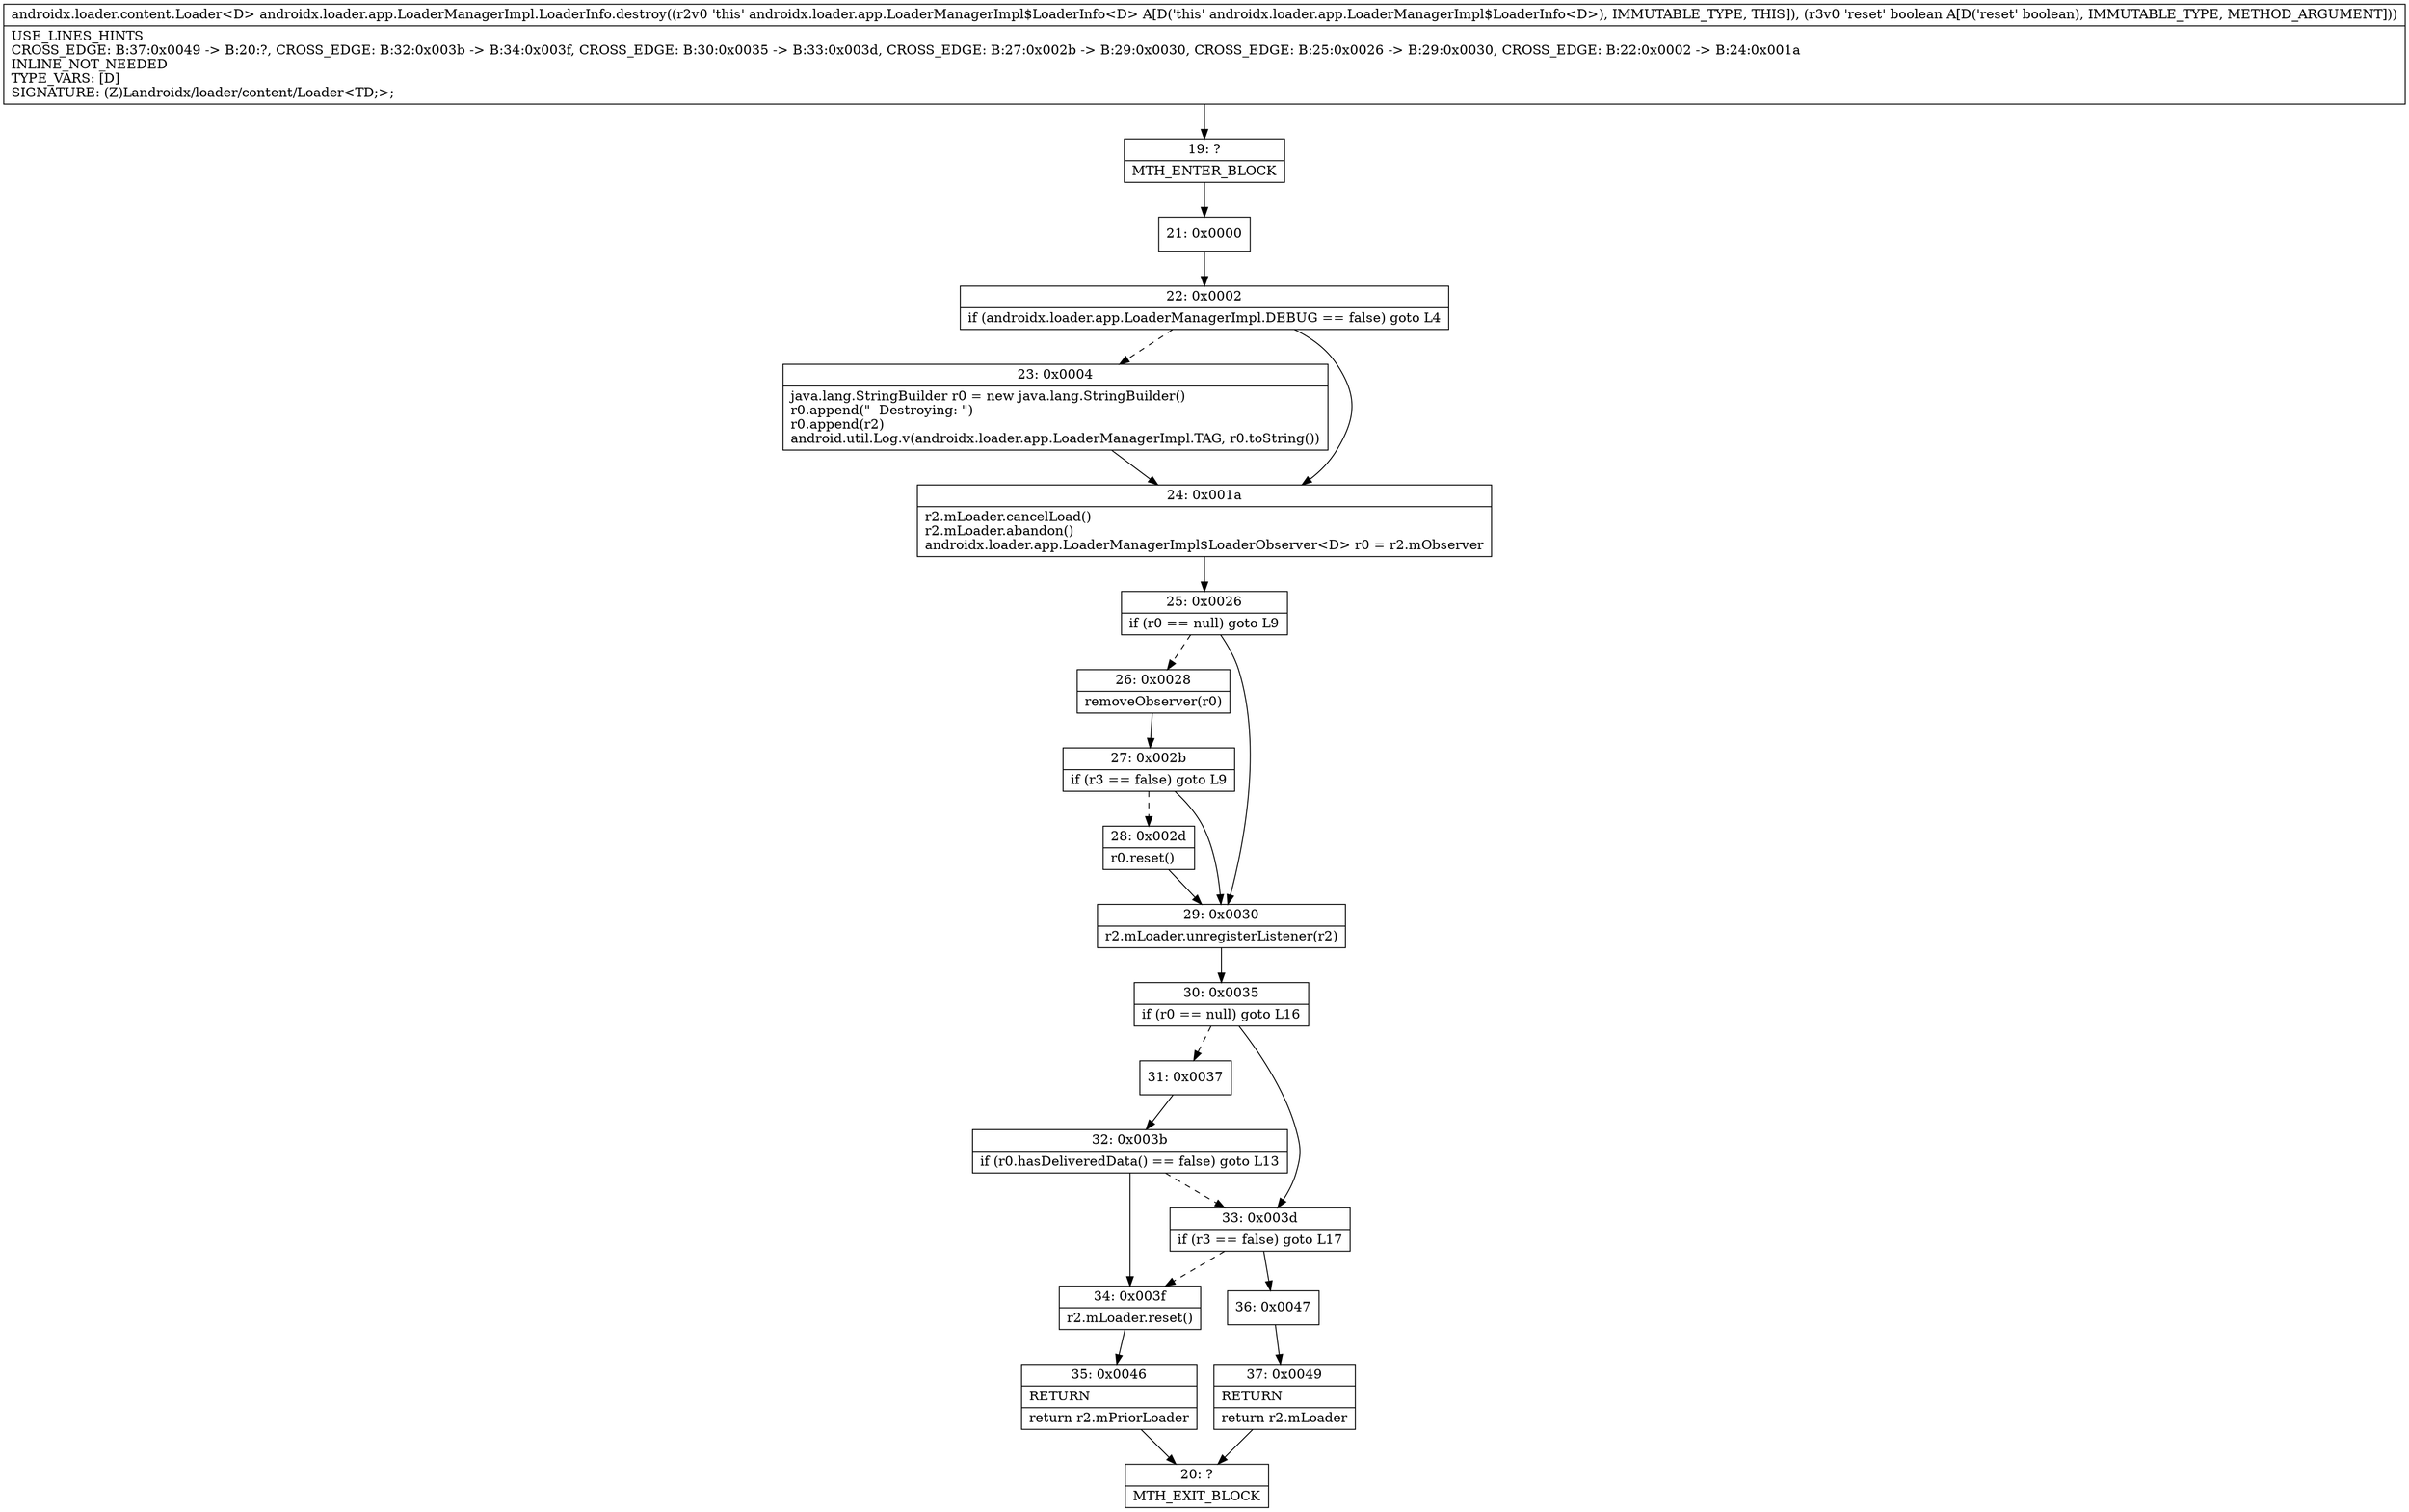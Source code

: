 digraph "CFG forandroidx.loader.app.LoaderManagerImpl.LoaderInfo.destroy(Z)Landroidx\/loader\/content\/Loader;" {
Node_19 [shape=record,label="{19\:\ ?|MTH_ENTER_BLOCK\l}"];
Node_21 [shape=record,label="{21\:\ 0x0000}"];
Node_22 [shape=record,label="{22\:\ 0x0002|if (androidx.loader.app.LoaderManagerImpl.DEBUG == false) goto L4\l}"];
Node_23 [shape=record,label="{23\:\ 0x0004|java.lang.StringBuilder r0 = new java.lang.StringBuilder()\lr0.append(\"  Destroying: \")\lr0.append(r2)\landroid.util.Log.v(androidx.loader.app.LoaderManagerImpl.TAG, r0.toString())\l}"];
Node_24 [shape=record,label="{24\:\ 0x001a|r2.mLoader.cancelLoad()\lr2.mLoader.abandon()\landroidx.loader.app.LoaderManagerImpl$LoaderObserver\<D\> r0 = r2.mObserver\l}"];
Node_25 [shape=record,label="{25\:\ 0x0026|if (r0 == null) goto L9\l}"];
Node_26 [shape=record,label="{26\:\ 0x0028|removeObserver(r0)\l}"];
Node_27 [shape=record,label="{27\:\ 0x002b|if (r3 == false) goto L9\l}"];
Node_28 [shape=record,label="{28\:\ 0x002d|r0.reset()\l}"];
Node_29 [shape=record,label="{29\:\ 0x0030|r2.mLoader.unregisterListener(r2)\l}"];
Node_30 [shape=record,label="{30\:\ 0x0035|if (r0 == null) goto L16\l}"];
Node_31 [shape=record,label="{31\:\ 0x0037}"];
Node_32 [shape=record,label="{32\:\ 0x003b|if (r0.hasDeliveredData() == false) goto L13\l}"];
Node_34 [shape=record,label="{34\:\ 0x003f|r2.mLoader.reset()\l}"];
Node_35 [shape=record,label="{35\:\ 0x0046|RETURN\l|return r2.mPriorLoader\l}"];
Node_20 [shape=record,label="{20\:\ ?|MTH_EXIT_BLOCK\l}"];
Node_33 [shape=record,label="{33\:\ 0x003d|if (r3 == false) goto L17\l}"];
Node_36 [shape=record,label="{36\:\ 0x0047}"];
Node_37 [shape=record,label="{37\:\ 0x0049|RETURN\l|return r2.mLoader\l}"];
MethodNode[shape=record,label="{androidx.loader.content.Loader\<D\> androidx.loader.app.LoaderManagerImpl.LoaderInfo.destroy((r2v0 'this' androidx.loader.app.LoaderManagerImpl$LoaderInfo\<D\> A[D('this' androidx.loader.app.LoaderManagerImpl$LoaderInfo\<D\>), IMMUTABLE_TYPE, THIS]), (r3v0 'reset' boolean A[D('reset' boolean), IMMUTABLE_TYPE, METHOD_ARGUMENT]))  | USE_LINES_HINTS\lCROSS_EDGE: B:37:0x0049 \-\> B:20:?, CROSS_EDGE: B:32:0x003b \-\> B:34:0x003f, CROSS_EDGE: B:30:0x0035 \-\> B:33:0x003d, CROSS_EDGE: B:27:0x002b \-\> B:29:0x0030, CROSS_EDGE: B:25:0x0026 \-\> B:29:0x0030, CROSS_EDGE: B:22:0x0002 \-\> B:24:0x001a\lINLINE_NOT_NEEDED\lTYPE_VARS: [D]\lSIGNATURE: (Z)Landroidx\/loader\/content\/Loader\<TD;\>;\l}"];
MethodNode -> Node_19;Node_19 -> Node_21;
Node_21 -> Node_22;
Node_22 -> Node_23[style=dashed];
Node_22 -> Node_24;
Node_23 -> Node_24;
Node_24 -> Node_25;
Node_25 -> Node_26[style=dashed];
Node_25 -> Node_29;
Node_26 -> Node_27;
Node_27 -> Node_28[style=dashed];
Node_27 -> Node_29;
Node_28 -> Node_29;
Node_29 -> Node_30;
Node_30 -> Node_31[style=dashed];
Node_30 -> Node_33;
Node_31 -> Node_32;
Node_32 -> Node_33[style=dashed];
Node_32 -> Node_34;
Node_34 -> Node_35;
Node_35 -> Node_20;
Node_33 -> Node_34[style=dashed];
Node_33 -> Node_36;
Node_36 -> Node_37;
Node_37 -> Node_20;
}

